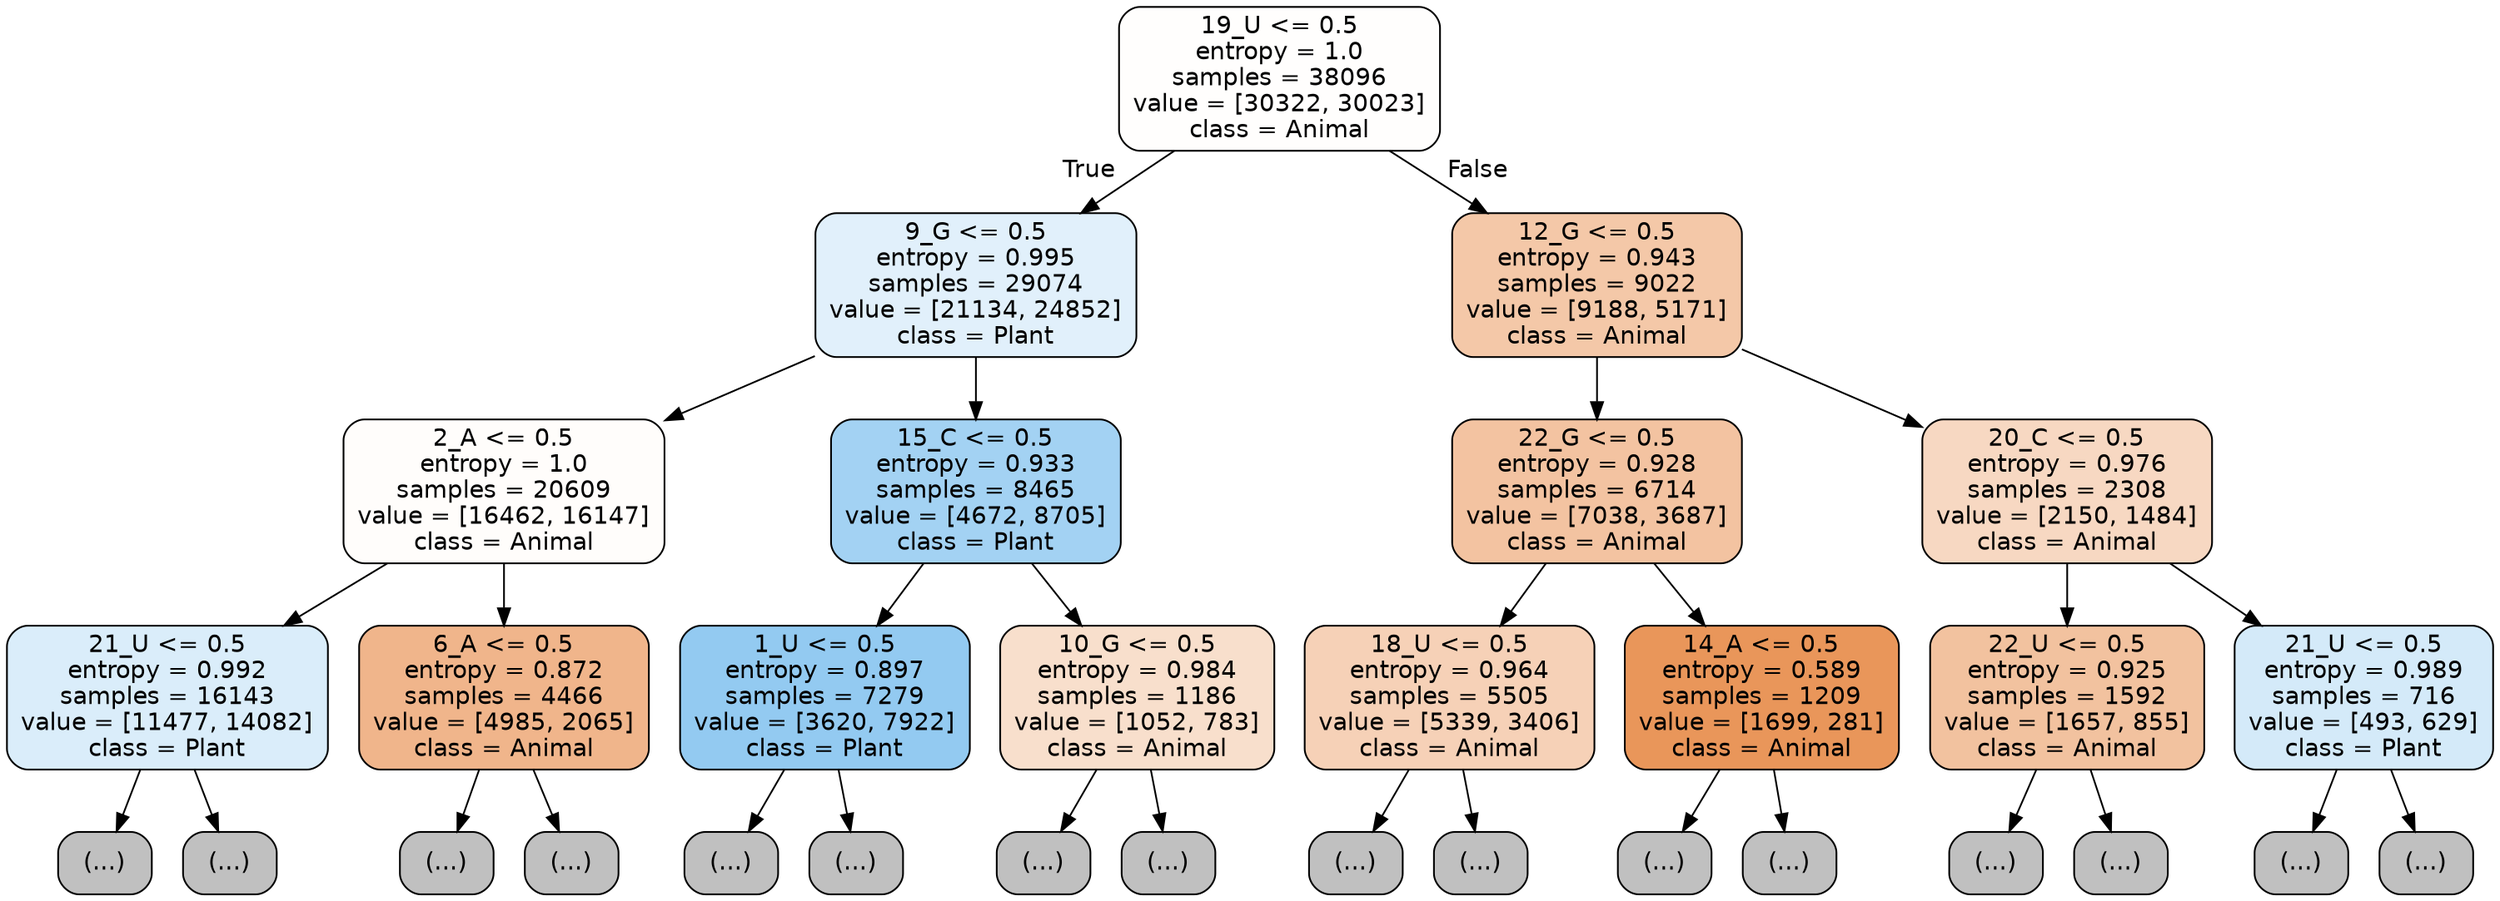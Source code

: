 digraph Tree {
node [shape=box, style="filled, rounded", color="black", fontname="helvetica"] ;
edge [fontname="helvetica"] ;
0 [label="19_U <= 0.5\nentropy = 1.0\nsamples = 38096\nvalue = [30322, 30023]\nclass = Animal", fillcolor="#fffefd"] ;
1 [label="9_G <= 0.5\nentropy = 0.995\nsamples = 29074\nvalue = [21134, 24852]\nclass = Plant", fillcolor="#e1f0fb"] ;
0 -> 1 [labeldistance=2.5, labelangle=45, headlabel="True"] ;
2 [label="2_A <= 0.5\nentropy = 1.0\nsamples = 20609\nvalue = [16462, 16147]\nclass = Animal", fillcolor="#fffdfb"] ;
1 -> 2 ;
3 [label="21_U <= 0.5\nentropy = 0.992\nsamples = 16143\nvalue = [11477, 14082]\nclass = Plant", fillcolor="#daedfa"] ;
2 -> 3 ;
4 [label="(...)", fillcolor="#C0C0C0"] ;
3 -> 4 ;
5355 [label="(...)", fillcolor="#C0C0C0"] ;
3 -> 5355 ;
6856 [label="6_A <= 0.5\nentropy = 0.872\nsamples = 4466\nvalue = [4985, 2065]\nclass = Animal", fillcolor="#f0b58b"] ;
2 -> 6856 ;
6857 [label="(...)", fillcolor="#C0C0C0"] ;
6856 -> 6857 ;
8540 [label="(...)", fillcolor="#C0C0C0"] ;
6856 -> 8540 ;
9033 [label="15_C <= 0.5\nentropy = 0.933\nsamples = 8465\nvalue = [4672, 8705]\nclass = Plant", fillcolor="#a3d2f3"] ;
1 -> 9033 ;
9034 [label="1_U <= 0.5\nentropy = 0.897\nsamples = 7279\nvalue = [3620, 7922]\nclass = Plant", fillcolor="#93caf1"] ;
9033 -> 9034 ;
9035 [label="(...)", fillcolor="#C0C0C0"] ;
9034 -> 9035 ;
10460 [label="(...)", fillcolor="#C0C0C0"] ;
9034 -> 10460 ;
11543 [label="10_G <= 0.5\nentropy = 0.984\nsamples = 1186\nvalue = [1052, 783]\nclass = Animal", fillcolor="#f8dfcc"] ;
9033 -> 11543 ;
11544 [label="(...)", fillcolor="#C0C0C0"] ;
11543 -> 11544 ;
12003 [label="(...)", fillcolor="#C0C0C0"] ;
11543 -> 12003 ;
12180 [label="12_G <= 0.5\nentropy = 0.943\nsamples = 9022\nvalue = [9188, 5171]\nclass = Animal", fillcolor="#f4c8a8"] ;
0 -> 12180 [labeldistance=2.5, labelangle=-45, headlabel="False"] ;
12181 [label="22_G <= 0.5\nentropy = 0.928\nsamples = 6714\nvalue = [7038, 3687]\nclass = Animal", fillcolor="#f3c3a1"] ;
12180 -> 12181 ;
12182 [label="18_U <= 0.5\nentropy = 0.964\nsamples = 5505\nvalue = [5339, 3406]\nclass = Animal", fillcolor="#f6d1b7"] ;
12181 -> 12182 ;
12183 [label="(...)", fillcolor="#C0C0C0"] ;
12182 -> 12183 ;
14234 [label="(...)", fillcolor="#C0C0C0"] ;
12182 -> 14234 ;
15069 [label="14_A <= 0.5\nentropy = 0.589\nsamples = 1209\nvalue = [1699, 281]\nclass = Animal", fillcolor="#e9965a"] ;
12181 -> 15069 ;
15070 [label="(...)", fillcolor="#C0C0C0"] ;
15069 -> 15070 ;
15339 [label="(...)", fillcolor="#C0C0C0"] ;
15069 -> 15339 ;
15432 [label="20_C <= 0.5\nentropy = 0.976\nsamples = 2308\nvalue = [2150, 1484]\nclass = Animal", fillcolor="#f7d8c2"] ;
12180 -> 15432 ;
15433 [label="22_U <= 0.5\nentropy = 0.925\nsamples = 1592\nvalue = [1657, 855]\nclass = Animal", fillcolor="#f2c29f"] ;
15432 -> 15433 ;
15434 [label="(...)", fillcolor="#C0C0C0"] ;
15433 -> 15434 ;
16259 [label="(...)", fillcolor="#C0C0C0"] ;
15433 -> 16259 ;
16360 [label="21_U <= 0.5\nentropy = 0.989\nsamples = 716\nvalue = [493, 629]\nclass = Plant", fillcolor="#d4eaf9"] ;
15432 -> 16360 ;
16361 [label="(...)", fillcolor="#C0C0C0"] ;
16360 -> 16361 ;
16590 [label="(...)", fillcolor="#C0C0C0"] ;
16360 -> 16590 ;
}